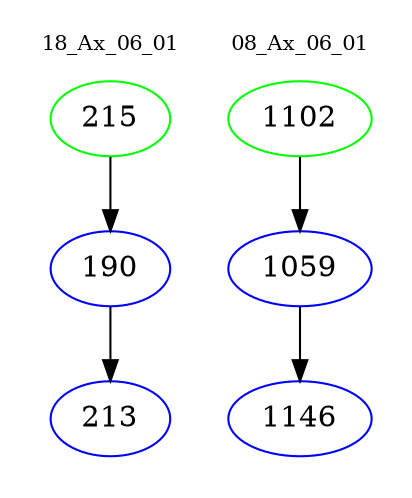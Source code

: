 digraph{
subgraph cluster_0 {
color = white
label = "18_Ax_06_01";
fontsize=10;
T0_215 [label="215", color="green"]
T0_215 -> T0_190 [color="black"]
T0_190 [label="190", color="blue"]
T0_190 -> T0_213 [color="black"]
T0_213 [label="213", color="blue"]
}
subgraph cluster_1 {
color = white
label = "08_Ax_06_01";
fontsize=10;
T1_1102 [label="1102", color="green"]
T1_1102 -> T1_1059 [color="black"]
T1_1059 [label="1059", color="blue"]
T1_1059 -> T1_1146 [color="black"]
T1_1146 [label="1146", color="blue"]
}
}
